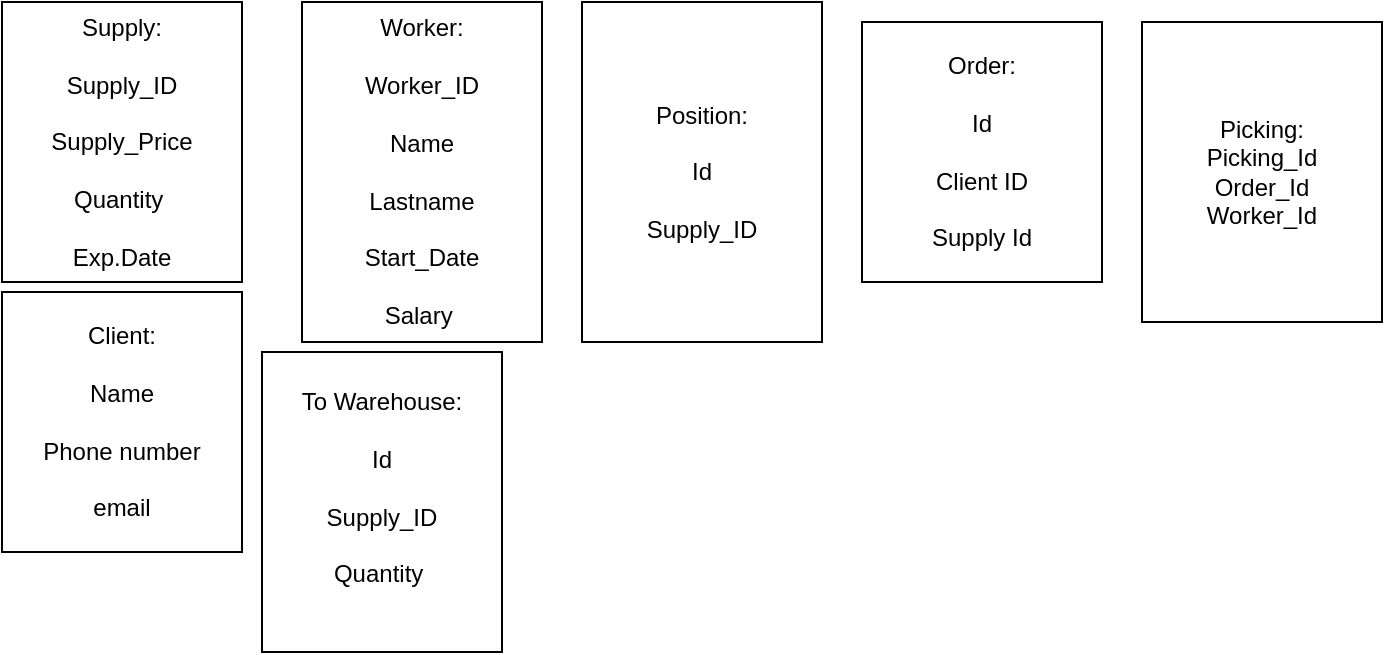 <mxfile version="15.9.4" type="github">
  <diagram id="C5RBs43oDa-KdzZeNtuy" name="Page-1">
    <mxGraphModel dx="1038" dy="579" grid="1" gridSize="10" guides="1" tooltips="1" connect="1" arrows="1" fold="1" page="1" pageScale="1" pageWidth="827" pageHeight="1169" math="0" shadow="0">
      <root>
        <mxCell id="WIyWlLk6GJQsqaUBKTNV-0" />
        <mxCell id="WIyWlLk6GJQsqaUBKTNV-1" parent="WIyWlLk6GJQsqaUBKTNV-0" />
        <mxCell id="DKY_xFxhD3xNnnRmzsKU-0" value="Supply:&lt;br&gt;&lt;br&gt;Supply_ID&lt;br&gt;&lt;br&gt;Supply_Price&lt;br&gt;&lt;br&gt;Quantity&amp;nbsp;&lt;br&gt;&lt;br&gt;Exp.Date" style="rounded=0;whiteSpace=wrap;html=1;" vertex="1" parent="WIyWlLk6GJQsqaUBKTNV-1">
          <mxGeometry x="10" y="5" width="120" height="140" as="geometry" />
        </mxCell>
        <mxCell id="DKY_xFxhD3xNnnRmzsKU-1" value="Worker:&lt;br&gt;&lt;br&gt;Worker_ID&lt;br&gt;&lt;br&gt;Name&lt;br&gt;&lt;br&gt;Lastname&lt;br&gt;&lt;br&gt;Start_Date&lt;br&gt;&lt;br&gt;Salary&amp;nbsp;" style="rounded=0;whiteSpace=wrap;html=1;" vertex="1" parent="WIyWlLk6GJQsqaUBKTNV-1">
          <mxGeometry x="160" y="5" width="120" height="170" as="geometry" />
        </mxCell>
        <mxCell id="DKY_xFxhD3xNnnRmzsKU-2" value="Position:&lt;br&gt;&lt;br&gt;Id&lt;br&gt;&lt;br&gt;Supply_ID" style="rounded=0;whiteSpace=wrap;html=1;" vertex="1" parent="WIyWlLk6GJQsqaUBKTNV-1">
          <mxGeometry x="300" y="5" width="120" height="170" as="geometry" />
        </mxCell>
        <mxCell id="DKY_xFxhD3xNnnRmzsKU-3" value="Order:&lt;br&gt;&lt;br&gt;Id&lt;br&gt;&lt;br&gt;Client ID&lt;br&gt;&lt;br&gt;Supply Id" style="rounded=0;whiteSpace=wrap;html=1;" vertex="1" parent="WIyWlLk6GJQsqaUBKTNV-1">
          <mxGeometry x="440" y="15" width="120" height="130" as="geometry" />
        </mxCell>
        <mxCell id="DKY_xFxhD3xNnnRmzsKU-6" value="Picking:&lt;br&gt;Picking_Id&lt;br&gt;Order_Id&lt;br&gt;Worker_Id" style="rounded=0;whiteSpace=wrap;html=1;" vertex="1" parent="WIyWlLk6GJQsqaUBKTNV-1">
          <mxGeometry x="580" y="15" width="120" height="150" as="geometry" />
        </mxCell>
        <mxCell id="DKY_xFxhD3xNnnRmzsKU-7" value="Client:&lt;br&gt;&lt;br&gt;Name&lt;br&gt;&lt;br&gt;Phone number&lt;br&gt;&lt;br&gt;email" style="whiteSpace=wrap;html=1;" vertex="1" parent="WIyWlLk6GJQsqaUBKTNV-1">
          <mxGeometry x="10" y="150" width="120" height="130" as="geometry" />
        </mxCell>
        <mxCell id="DKY_xFxhD3xNnnRmzsKU-8" value="To Warehouse:&lt;br&gt;&lt;br&gt;Id&lt;br&gt;&lt;br&gt;Supply_ID&lt;br&gt;&lt;br&gt;Quantity&amp;nbsp;&lt;br&gt;&lt;br&gt;" style="whiteSpace=wrap;html=1;" vertex="1" parent="WIyWlLk6GJQsqaUBKTNV-1">
          <mxGeometry x="140" y="180" width="120" height="150" as="geometry" />
        </mxCell>
      </root>
    </mxGraphModel>
  </diagram>
</mxfile>
